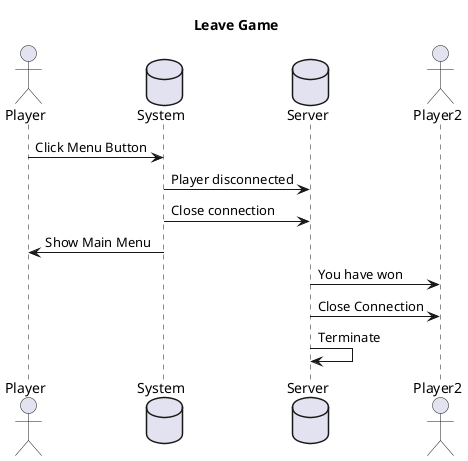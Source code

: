 @startuml
title Leave Game

actor Player as p
database System
database Server as s
actor Player2 as p2

p->System: Click Menu Button
System->s: Player disconnected
System->s: Close connection
System->p: Show Main Menu
s->p2: You have won
s->p2: Close Connection
s->s: Terminate

@enduml
